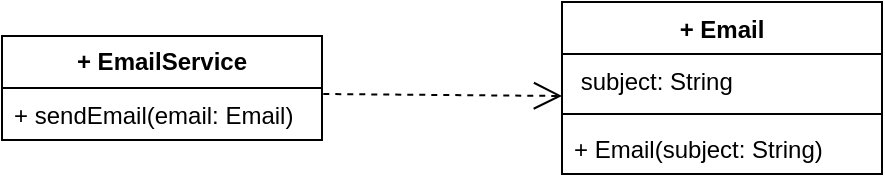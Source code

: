<mxfile version="25.0.2">
  <diagram name="Page-1" id="oqP5GJTXe4F5EddcmG1-">
    <mxGraphModel dx="743" dy="480" grid="0" gridSize="10" guides="1" tooltips="1" connect="1" arrows="1" fold="1" page="1" pageScale="1" pageWidth="850" pageHeight="1100" math="0" shadow="0">
      <root>
        <mxCell id="0" />
        <mxCell id="1" parent="0" />
        <mxCell id="G4X4WcePXG6Eju6-qeCI-1" value="+ Email" style="swimlane;fontStyle=1;align=center;verticalAlign=top;childLayout=stackLayout;horizontal=1;startSize=26;horizontalStack=0;resizeParent=1;resizeParentMax=0;resizeLast=0;collapsible=1;marginBottom=0;whiteSpace=wrap;html=1;" vertex="1" parent="1">
          <mxGeometry x="360" y="213" width="160" height="86" as="geometry" />
        </mxCell>
        <mxCell id="G4X4WcePXG6Eju6-qeCI-2" value="&amp;nbsp;subject: String" style="text;strokeColor=none;fillColor=none;align=left;verticalAlign=top;spacingLeft=4;spacingRight=4;overflow=hidden;rotatable=0;points=[[0,0.5],[1,0.5]];portConstraint=eastwest;whiteSpace=wrap;html=1;" vertex="1" parent="G4X4WcePXG6Eju6-qeCI-1">
          <mxGeometry y="26" width="160" height="26" as="geometry" />
        </mxCell>
        <mxCell id="G4X4WcePXG6Eju6-qeCI-3" value="" style="line;strokeWidth=1;fillColor=none;align=left;verticalAlign=middle;spacingTop=-1;spacingLeft=3;spacingRight=3;rotatable=0;labelPosition=right;points=[];portConstraint=eastwest;strokeColor=inherit;" vertex="1" parent="G4X4WcePXG6Eju6-qeCI-1">
          <mxGeometry y="52" width="160" height="8" as="geometry" />
        </mxCell>
        <mxCell id="G4X4WcePXG6Eju6-qeCI-4" value="+ Email(subject: String)" style="text;strokeColor=none;fillColor=none;align=left;verticalAlign=top;spacingLeft=4;spacingRight=4;overflow=hidden;rotatable=0;points=[[0,0.5],[1,0.5]];portConstraint=eastwest;whiteSpace=wrap;html=1;" vertex="1" parent="G4X4WcePXG6Eju6-qeCI-1">
          <mxGeometry y="60" width="160" height="26" as="geometry" />
        </mxCell>
        <mxCell id="G4X4WcePXG6Eju6-qeCI-5" value="&lt;b&gt;+ EmailService&lt;/b&gt;" style="swimlane;fontStyle=0;childLayout=stackLayout;horizontal=1;startSize=26;fillColor=none;horizontalStack=0;resizeParent=1;resizeParentMax=0;resizeLast=0;collapsible=1;marginBottom=0;whiteSpace=wrap;html=1;" vertex="1" parent="1">
          <mxGeometry x="80" y="230" width="160" height="52" as="geometry" />
        </mxCell>
        <mxCell id="G4X4WcePXG6Eju6-qeCI-6" value="+ sendEmail(email: Email)" style="text;strokeColor=none;fillColor=none;align=left;verticalAlign=top;spacingLeft=4;spacingRight=4;overflow=hidden;rotatable=0;points=[[0,0.5],[1,0.5]];portConstraint=eastwest;whiteSpace=wrap;html=1;" vertex="1" parent="G4X4WcePXG6Eju6-qeCI-5">
          <mxGeometry y="26" width="160" height="26" as="geometry" />
        </mxCell>
        <mxCell id="G4X4WcePXG6Eju6-qeCI-9" value="" style="endArrow=open;endSize=12;dashed=1;html=1;rounded=0;exitX=1.004;exitY=0.115;exitDx=0;exitDy=0;exitPerimeter=0;" edge="1" parent="1" source="G4X4WcePXG6Eju6-qeCI-6">
          <mxGeometry width="160" relative="1" as="geometry">
            <mxPoint x="320" y="260" as="sourcePoint" />
            <mxPoint x="360" y="260" as="targetPoint" />
          </mxGeometry>
        </mxCell>
      </root>
    </mxGraphModel>
  </diagram>
</mxfile>
